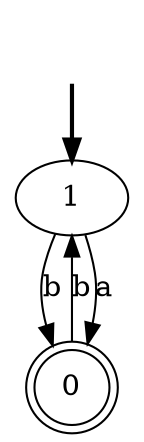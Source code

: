 digraph {
	fake [style=invisible]
	0 [shape=doublecircle]
	1 [root=true]
	fake -> 1 [style=bold]
	0 -> 1 [label=b]
	1 -> 0 [label=a]
	1 -> 0 [label=b]
}
